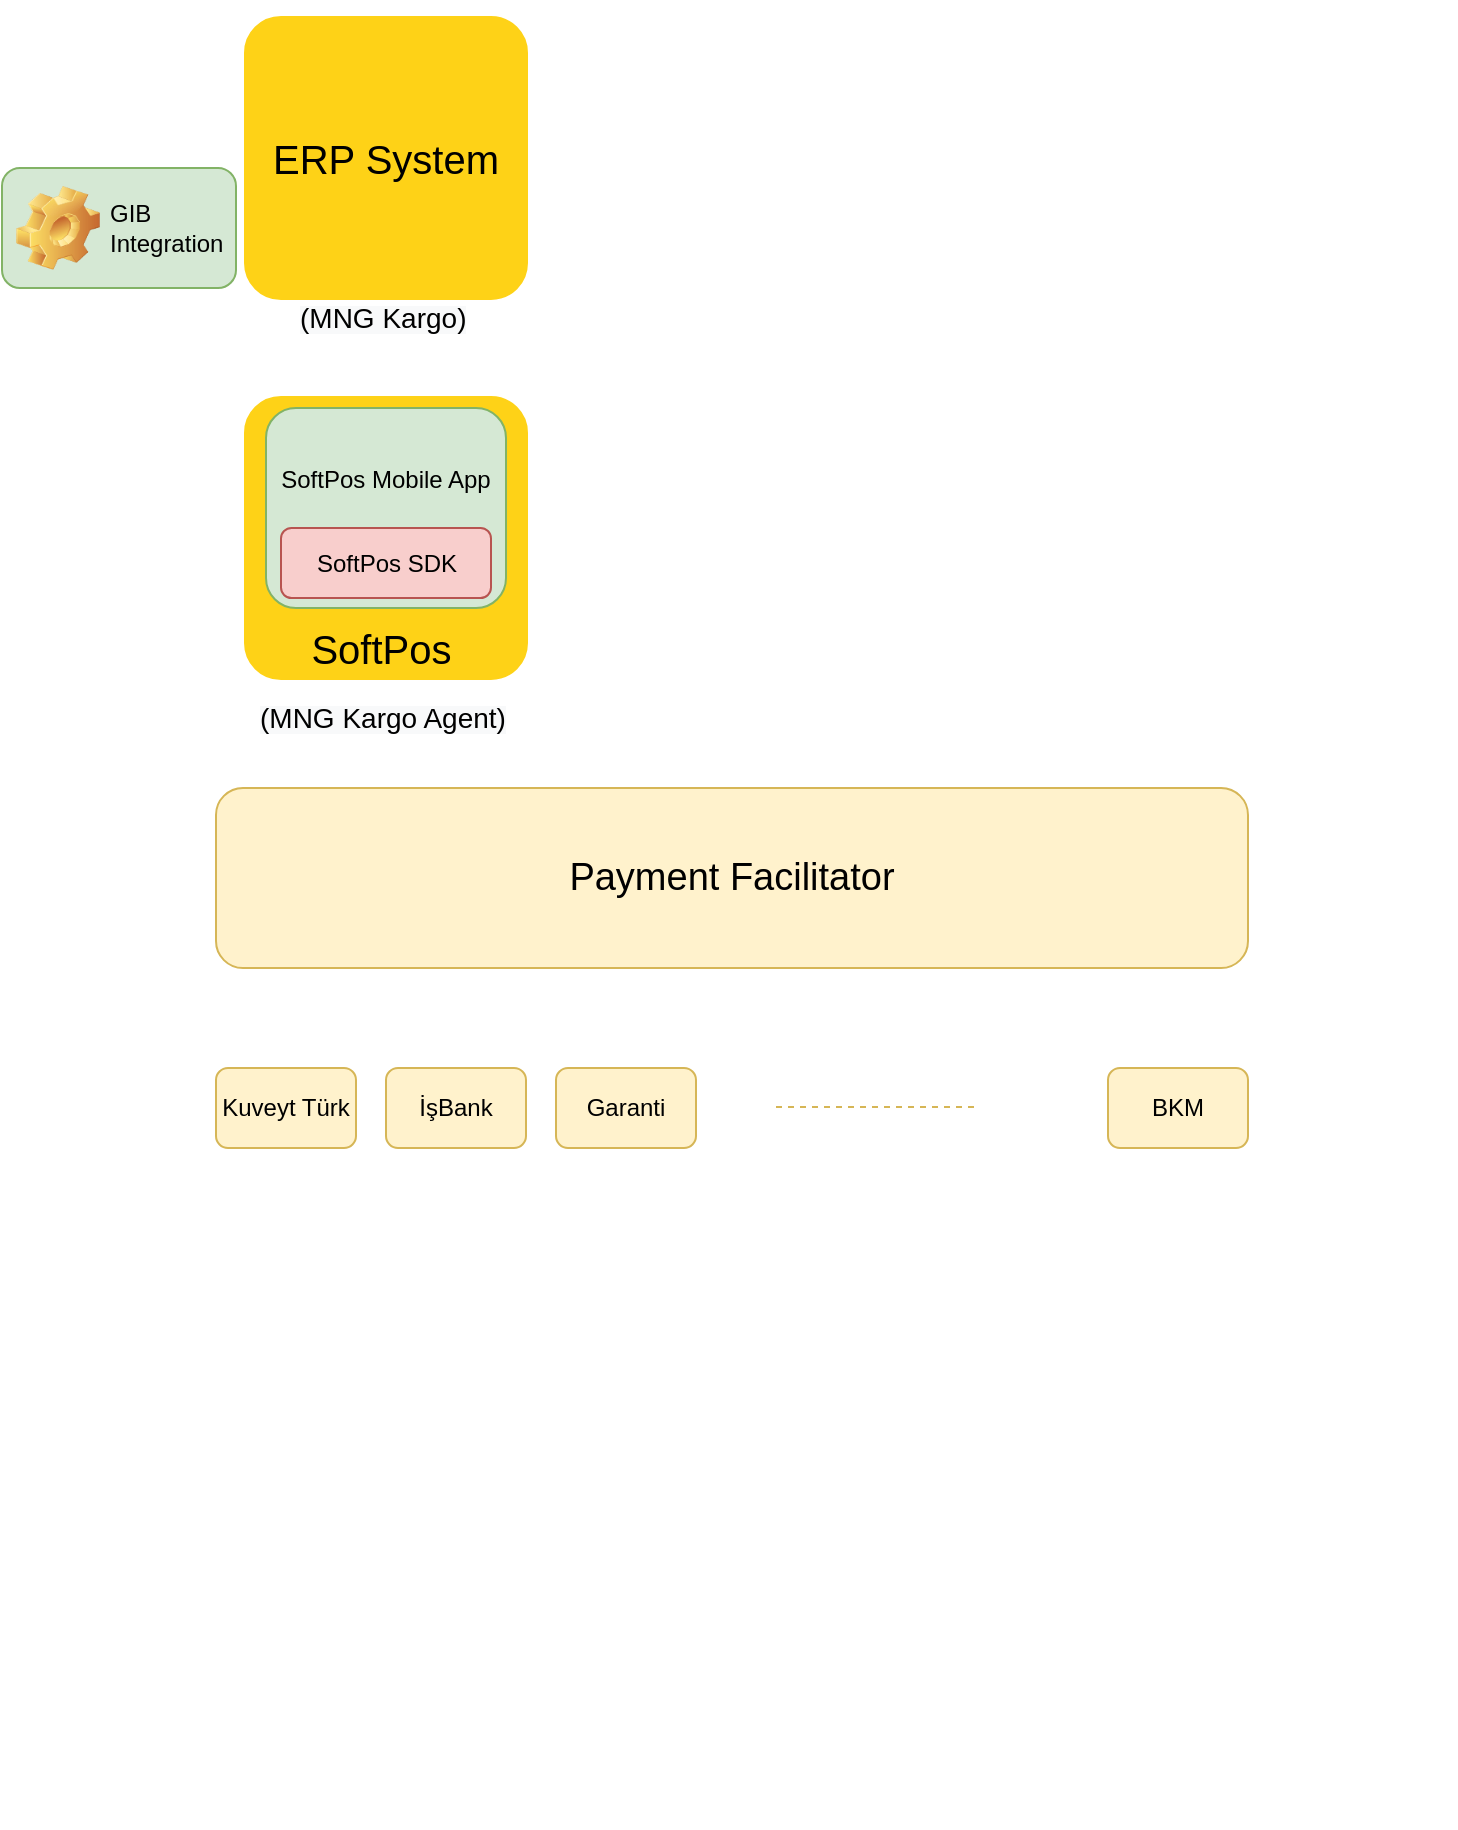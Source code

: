 <mxfile version="13.5.9" type="github">
  <diagram name="Page-1" id="12e1b939-464a-85fe-373e-61e167be1490">
    <mxGraphModel dx="782" dy="515" grid="1" gridSize="10" guides="1" tooltips="1" connect="1" arrows="1" fold="1" page="1" pageScale="1.5" pageWidth="1169" pageHeight="826" background="#ffffff" math="0" shadow="0">
      <root>
        <mxCell id="0" />
        <mxCell id="1" parent="0" />
        <mxCell id="60da8b9f42644d3a-2" value="ERP System" style="whiteSpace=wrap;html=1;rounded=1;shadow=0;strokeWidth=8;fontSize=20;align=center;fillColor=#FED217;strokeColor=#FFFFFF;" parent="1" vertex="1">
          <mxGeometry x="280" y="210" width="150" height="150" as="geometry" />
        </mxCell>
        <mxCell id="60da8b9f42644d3a-19" value="Forms&lt;div&gt;Calls-to-Action&lt;/div&gt;&lt;div&gt;Landing Pages&lt;/div&gt;" style="text;html=1;strokeColor=none;fillColor=none;align=center;verticalAlign=middle;whiteSpace=wrap;rounded=0;shadow=0;fontSize=14;fontColor=#FFFFFF;" parent="1" vertex="1">
          <mxGeometry x="610" y="1030" width="280" height="90" as="geometry" />
        </mxCell>
        <mxCell id="deuajbwWMbh2x0gzHQ-c-1" value="" style="whiteSpace=wrap;html=1;rounded=1;shadow=0;strokeWidth=8;fontSize=20;align=center;fillColor=#FED217;strokeColor=#FFFFFF;" vertex="1" parent="1">
          <mxGeometry x="280" y="400" width="150" height="150" as="geometry" />
        </mxCell>
        <mxCell id="deuajbwWMbh2x0gzHQ-c-3" value="&lt;font style=&quot;font-size: 20px&quot;&gt;SoftPos&amp;nbsp;&lt;/font&gt;" style="text;html=1;strokeColor=none;fillColor=none;align=center;verticalAlign=middle;whiteSpace=wrap;rounded=0;" vertex="1" parent="1">
          <mxGeometry x="337.5" y="520" width="35" height="20" as="geometry" />
        </mxCell>
        <mxCell id="deuajbwWMbh2x0gzHQ-c-4" value="SoftPos Mobile App&lt;br&gt;&lt;br&gt;&lt;br&gt;" style="rounded=1;whiteSpace=wrap;html=1;fillColor=#d5e8d4;strokeColor=#82b366;" vertex="1" parent="1">
          <mxGeometry x="295" y="410" width="120" height="100" as="geometry" />
        </mxCell>
        <mxCell id="deuajbwWMbh2x0gzHQ-c-5" value="SoftPos SDK" style="rounded=1;whiteSpace=wrap;html=1;fillColor=#f8cecc;strokeColor=#b85450;" vertex="1" parent="1">
          <mxGeometry x="302.5" y="470" width="105" height="35" as="geometry" />
        </mxCell>
        <mxCell id="deuajbwWMbh2x0gzHQ-c-10" value="&lt;font style=&quot;font-size: 19px&quot;&gt;Payment Facilitator&lt;/font&gt;" style="rounded=1;whiteSpace=wrap;html=1;fillColor=#fff2cc;strokeColor=#d6b656;" vertex="1" parent="1">
          <mxGeometry x="270" y="600" width="516" height="90" as="geometry" />
        </mxCell>
        <mxCell id="deuajbwWMbh2x0gzHQ-c-11" value="&lt;span style=&quot;color: rgb(0 , 0 , 0) ; font-family: &amp;#34;helvetica&amp;#34; ; font-style: normal ; font-weight: 400 ; letter-spacing: normal ; text-align: center ; text-indent: 0px ; text-transform: none ; word-spacing: 0px ; background-color: rgb(248 , 249 , 250) ; display: inline ; float: none&quot;&gt;&lt;font style=&quot;font-size: 14px&quot;&gt;(MNG Kargo)&lt;/font&gt;&lt;/span&gt;" style="text;whiteSpace=wrap;html=1;" vertex="1" parent="1">
          <mxGeometry x="310" y="350" width="140" height="30" as="geometry" />
        </mxCell>
        <mxCell id="deuajbwWMbh2x0gzHQ-c-12" value="&lt;span style=&quot;color: rgb(0 , 0 , 0) ; font-family: &amp;#34;helvetica&amp;#34; ; font-style: normal ; font-weight: 400 ; letter-spacing: normal ; text-align: center ; text-indent: 0px ; text-transform: none ; word-spacing: 0px ; background-color: rgb(248 , 249 , 250) ; display: inline ; float: none&quot;&gt;&lt;font style=&quot;font-size: 14px&quot;&gt;(MNG Kargo Agent)&lt;/font&gt;&lt;/span&gt;" style="text;whiteSpace=wrap;html=1;" vertex="1" parent="1">
          <mxGeometry x="290" y="550" width="140" height="30" as="geometry" />
        </mxCell>
        <mxCell id="deuajbwWMbh2x0gzHQ-c-13" value="Kuveyt Türk" style="rounded=1;whiteSpace=wrap;html=1;fillColor=#fff2cc;strokeColor=#d6b656;" vertex="1" parent="1">
          <mxGeometry x="270" y="740" width="70" height="40" as="geometry" />
        </mxCell>
        <mxCell id="deuajbwWMbh2x0gzHQ-c-14" value="İşBank" style="rounded=1;whiteSpace=wrap;html=1;fillColor=#fff2cc;strokeColor=#d6b656;" vertex="1" parent="1">
          <mxGeometry x="355" y="740" width="70" height="40" as="geometry" />
        </mxCell>
        <mxCell id="deuajbwWMbh2x0gzHQ-c-15" value="Garanti" style="rounded=1;whiteSpace=wrap;html=1;fillColor=#fff2cc;strokeColor=#d6b656;" vertex="1" parent="1">
          <mxGeometry x="440" y="740" width="70" height="40" as="geometry" />
        </mxCell>
        <mxCell id="deuajbwWMbh2x0gzHQ-c-16" value="" style="endArrow=none;dashed=1;html=1;fillColor=#fff2cc;strokeColor=#d6b656;" edge="1" parent="1">
          <mxGeometry width="50" height="50" relative="1" as="geometry">
            <mxPoint x="550" y="759.5" as="sourcePoint" />
            <mxPoint x="650" y="759.5" as="targetPoint" />
          </mxGeometry>
        </mxCell>
        <mxCell id="deuajbwWMbh2x0gzHQ-c-22" value="BKM" style="rounded=1;whiteSpace=wrap;html=1;fillColor=#fff2cc;strokeColor=#d6b656;" vertex="1" parent="1">
          <mxGeometry x="716" y="740" width="70" height="40" as="geometry" />
        </mxCell>
        <mxCell id="deuajbwWMbh2x0gzHQ-c-25" value="&lt;span style=&quot;font-weight: normal&quot;&gt;&lt;font style=&quot;font-size: 12px&quot;&gt;GIB Integration&lt;/font&gt;&lt;/span&gt;" style="label;whiteSpace=wrap;html=1;image=img/clipart/Gear_128x128.png;fillColor=#d5e8d4;strokeColor=#82b366;" vertex="1" parent="1">
          <mxGeometry x="163" y="290" width="117" height="60" as="geometry" />
        </mxCell>
      </root>
    </mxGraphModel>
  </diagram>
</mxfile>
